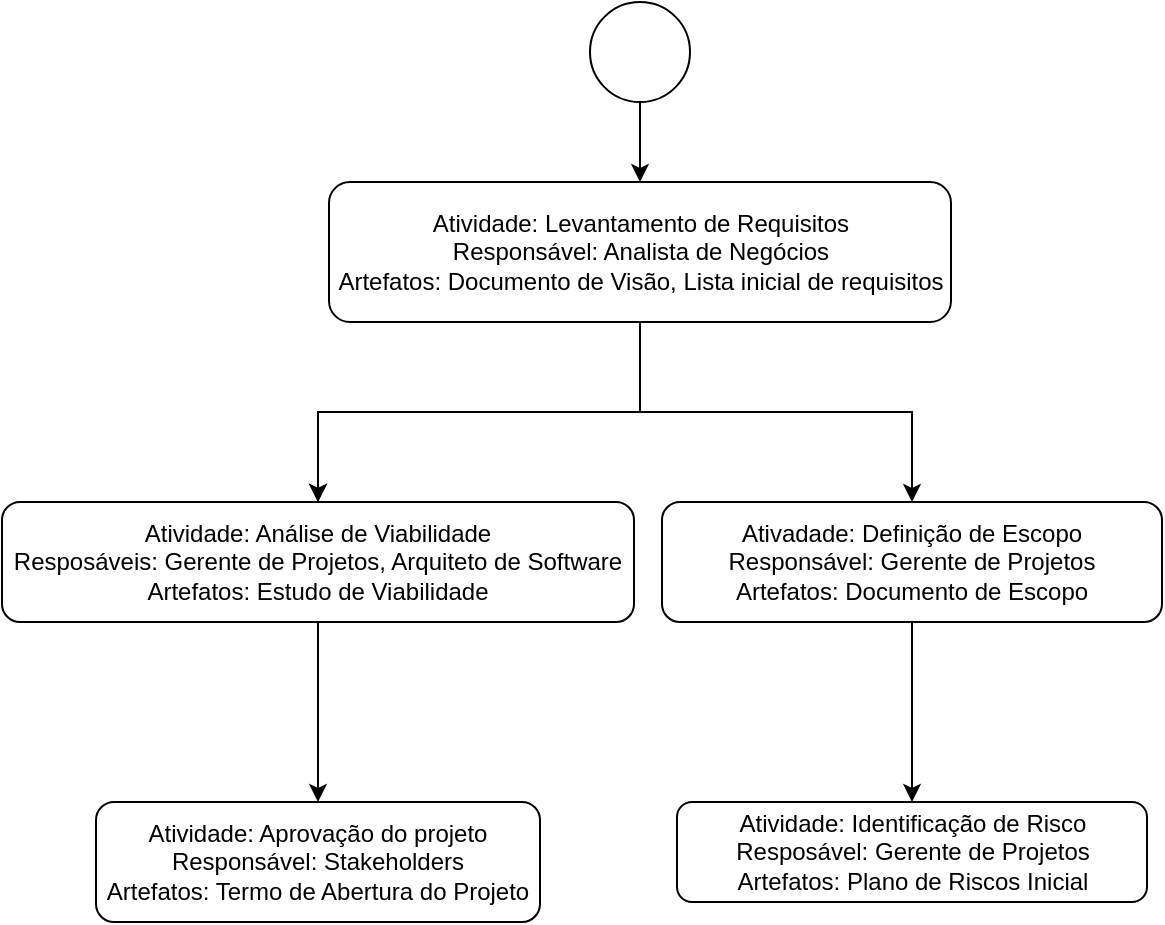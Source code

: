 <mxfile version="28.2.5">
  <diagram name="Página-1" id="xq0SGceUrmGoNs6Mn-ed">
    <mxGraphModel dx="727" dy="3901" grid="1" gridSize="10" guides="1" tooltips="1" connect="1" arrows="1" fold="1" page="1" pageScale="1" pageWidth="827" pageHeight="1169" math="0" shadow="0">
      <root>
        <mxCell id="0" />
        <mxCell id="1" parent="0" />
        <mxCell id="k1jryAYEEdzl4sPiF4kx-4" value="" style="edgeStyle=orthogonalEdgeStyle;rounded=0;orthogonalLoop=1;jettySize=auto;html=1;" parent="1" source="k1jryAYEEdzl4sPiF4kx-1" target="k1jryAYEEdzl4sPiF4kx-2" edge="1">
          <mxGeometry relative="1" as="geometry" />
        </mxCell>
        <mxCell id="k1jryAYEEdzl4sPiF4kx-1" value="" style="ellipse;whiteSpace=wrap;html=1;aspect=fixed;" parent="1" vertex="1">
          <mxGeometry x="374" y="-2830" width="50" height="50" as="geometry" />
        </mxCell>
        <mxCell id="k1jryAYEEdzl4sPiF4kx-8" value="" style="edgeStyle=orthogonalEdgeStyle;rounded=0;orthogonalLoop=1;jettySize=auto;html=1;" parent="1" source="k1jryAYEEdzl4sPiF4kx-2" target="k1jryAYEEdzl4sPiF4kx-7" edge="1">
          <mxGeometry relative="1" as="geometry" />
        </mxCell>
        <mxCell id="k1jryAYEEdzl4sPiF4kx-9" value="" style="edgeStyle=orthogonalEdgeStyle;rounded=0;orthogonalLoop=1;jettySize=auto;html=1;" parent="1" source="k1jryAYEEdzl4sPiF4kx-2" target="k1jryAYEEdzl4sPiF4kx-7" edge="1">
          <mxGeometry relative="1" as="geometry" />
        </mxCell>
        <mxCell id="k1jryAYEEdzl4sPiF4kx-11" value="" style="edgeStyle=orthogonalEdgeStyle;rounded=0;orthogonalLoop=1;jettySize=auto;html=1;" parent="1" source="k1jryAYEEdzl4sPiF4kx-2" target="k1jryAYEEdzl4sPiF4kx-10" edge="1">
          <mxGeometry relative="1" as="geometry" />
        </mxCell>
        <mxCell id="k1jryAYEEdzl4sPiF4kx-2" value="Atividade: Levantamento de Requisitos&lt;div&gt;&lt;span style=&quot;background-color: transparent; color: light-dark(rgb(0, 0, 0), rgb(255, 255, 255));&quot;&gt;Responsável: Analista de Negócios&lt;/span&gt;&lt;br&gt;&lt;span style=&quot;background-color: transparent; color: light-dark(rgb(0, 0, 0), rgb(255, 255, 255));&quot;&gt;Artefatos: Documento de Visão, Lista inicial de requisitos&lt;/span&gt;&lt;/div&gt;" style="rounded=1;whiteSpace=wrap;html=1;" parent="1" vertex="1">
          <mxGeometry x="243.5" y="-2740" width="311" height="70" as="geometry" />
        </mxCell>
        <mxCell id="k1jryAYEEdzl4sPiF4kx-13" value="" style="edgeStyle=orthogonalEdgeStyle;rounded=0;orthogonalLoop=1;jettySize=auto;html=1;" parent="1" source="k1jryAYEEdzl4sPiF4kx-7" target="k1jryAYEEdzl4sPiF4kx-12" edge="1">
          <mxGeometry relative="1" as="geometry" />
        </mxCell>
        <mxCell id="k1jryAYEEdzl4sPiF4kx-7" value="Atividade: Análise de Viabilidade&lt;div&gt;Resposáveis: Gerente de Projetos, Arquiteto de Software&lt;/div&gt;&lt;div&gt;Artefatos: Estudo de Viabilidade&lt;/div&gt;" style="whiteSpace=wrap;html=1;rounded=1;" parent="1" vertex="1">
          <mxGeometry x="80" y="-2580" width="316" height="60" as="geometry" />
        </mxCell>
        <mxCell id="k1jryAYEEdzl4sPiF4kx-15" value="" style="edgeStyle=orthogonalEdgeStyle;rounded=0;orthogonalLoop=1;jettySize=auto;html=1;" parent="1" source="k1jryAYEEdzl4sPiF4kx-10" target="k1jryAYEEdzl4sPiF4kx-14" edge="1">
          <mxGeometry relative="1" as="geometry" />
        </mxCell>
        <mxCell id="k1jryAYEEdzl4sPiF4kx-10" value="Ativadade: Definição de Escopo&lt;div&gt;Responsável: Gerente de Projetos&lt;br&gt;Artefatos: Documento de Escopo&lt;/div&gt;" style="whiteSpace=wrap;html=1;rounded=1;" parent="1" vertex="1">
          <mxGeometry x="410" y="-2580" width="250" height="60" as="geometry" />
        </mxCell>
        <mxCell id="k1jryAYEEdzl4sPiF4kx-12" value="Atividade: Aprovação do projeto&lt;br&gt;Responsável: Stakeholders&lt;br&gt;Artefatos: Termo de Abertura do Projeto" style="whiteSpace=wrap;html=1;rounded=1;" parent="1" vertex="1">
          <mxGeometry x="127" y="-2430" width="222" height="60" as="geometry" />
        </mxCell>
        <mxCell id="k1jryAYEEdzl4sPiF4kx-14" value="Atividade: Identificação de Risco&lt;br&gt;Resposável: Gerente de Projetos&lt;br&gt;Artefatos: Plano de Riscos Inicial" style="whiteSpace=wrap;html=1;rounded=1;" parent="1" vertex="1">
          <mxGeometry x="417.5" y="-2430" width="235" height="50" as="geometry" />
        </mxCell>
      </root>
    </mxGraphModel>
  </diagram>
</mxfile>
